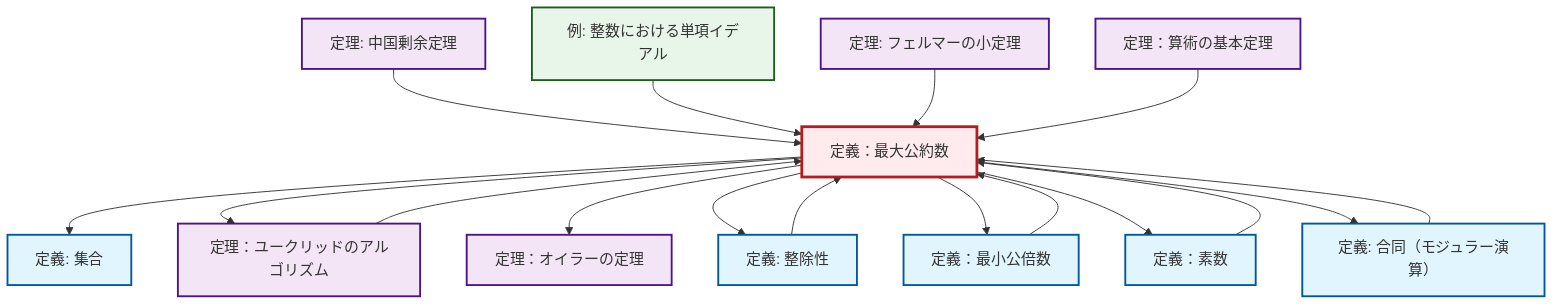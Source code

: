 graph TD
    classDef definition fill:#e1f5fe,stroke:#01579b,stroke-width:2px
    classDef theorem fill:#f3e5f5,stroke:#4a148c,stroke-width:2px
    classDef axiom fill:#fff3e0,stroke:#e65100,stroke-width:2px
    classDef example fill:#e8f5e9,stroke:#1b5e20,stroke-width:2px
    classDef current fill:#ffebee,stroke:#b71c1c,stroke-width:3px
    thm-fundamental-arithmetic["定理：算術の基本定理"]:::theorem
    ex-principal-ideal["例: 整数における単項イデアル"]:::example
    def-gcd["定義：最大公約数"]:::definition
    def-congruence["定義: 合同（モジュラー演算）"]:::definition
    def-prime["定義：素数"]:::definition
    thm-chinese-remainder["定理: 中国剰余定理"]:::theorem
    def-set["定義: 集合"]:::definition
    thm-fermat-little["定理: フェルマーの小定理"]:::theorem
    def-lcm["定義：最小公倍数"]:::definition
    thm-euler["定理：オイラーの定理"]:::theorem
    def-divisibility["定義: 整除性"]:::definition
    thm-euclidean-algorithm["定理：ユークリッドのアルゴリズム"]:::theorem
    thm-chinese-remainder --> def-gcd
    ex-principal-ideal --> def-gcd
    def-gcd --> def-set
    def-gcd --> thm-euclidean-algorithm
    def-gcd --> thm-euler
    thm-fermat-little --> def-gcd
    thm-euclidean-algorithm --> def-gcd
    thm-fundamental-arithmetic --> def-gcd
    def-congruence --> def-gcd
    def-divisibility --> def-gcd
    def-gcd --> def-divisibility
    def-gcd --> def-lcm
    def-gcd --> def-prime
    def-prime --> def-gcd
    def-gcd --> def-congruence
    def-lcm --> def-gcd
    class def-gcd current